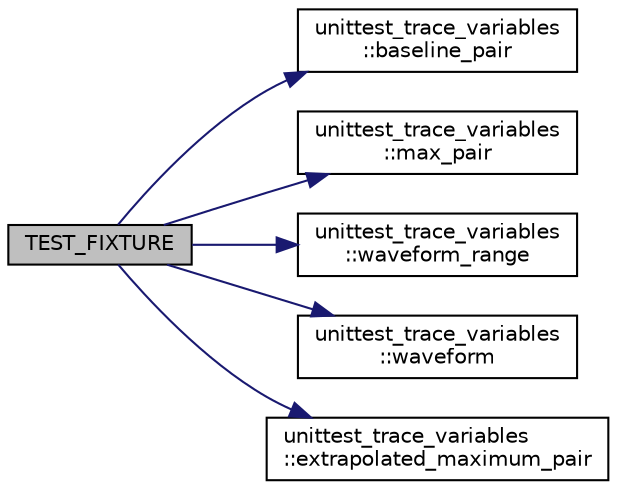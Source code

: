 digraph "TEST_FIXTURE"
{
  edge [fontname="Helvetica",fontsize="10",labelfontname="Helvetica",labelfontsize="10"];
  node [fontname="Helvetica",fontsize="10",shape=record];
  rankdir="LR";
  Node1 [label="TEST_FIXTURE",height=0.2,width=0.4,color="black", fillcolor="grey75", style="filled", fontcolor="black"];
  Node1 -> Node2 [color="midnightblue",fontsize="10",style="solid",fontname="Helvetica"];
  Node2 [label="unittest_trace_variables\l::baseline_pair",height=0.2,width=0.4,color="black", fillcolor="white", style="filled",URL="$d4/d6f/namespaceunittest__trace__variables.html#a8d692ab01b1e139d146ddb1c0a3eb363"];
  Node1 -> Node3 [color="midnightblue",fontsize="10",style="solid",fontname="Helvetica"];
  Node3 [label="unittest_trace_variables\l::max_pair",height=0.2,width=0.4,color="black", fillcolor="white", style="filled",URL="$d4/d6f/namespaceunittest__trace__variables.html#a7109310e575b6b8d16d1c055e7c1d145"];
  Node1 -> Node4 [color="midnightblue",fontsize="10",style="solid",fontname="Helvetica"];
  Node4 [label="unittest_trace_variables\l::waveform_range",height=0.2,width=0.4,color="black", fillcolor="white", style="filled",URL="$d4/d6f/namespaceunittest__trace__variables.html#aebbc6451b4bb1d293f2229fc40530851"];
  Node1 -> Node5 [color="midnightblue",fontsize="10",style="solid",fontname="Helvetica"];
  Node5 [label="unittest_trace_variables\l::waveform",height=0.2,width=0.4,color="black", fillcolor="white", style="filled",URL="$d4/d6f/namespaceunittest__trace__variables.html#a99753d4e879161d19a1fa0ff357e14ad"];
  Node1 -> Node6 [color="midnightblue",fontsize="10",style="solid",fontname="Helvetica"];
  Node6 [label="unittest_trace_variables\l::extrapolated_maximum_pair",height=0.2,width=0.4,color="black", fillcolor="white", style="filled",URL="$d4/d6f/namespaceunittest__trace__variables.html#a9837cbc86fec36545a1bfa0e728735bf"];
}
